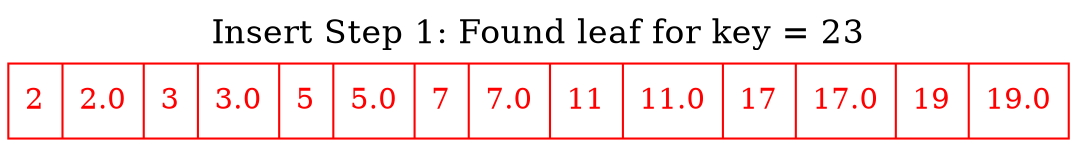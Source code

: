 digraph BPlusTree {
    node [shape=record];
    label = "Insert Step 1: Found leaf for key = 23";
    labelloc = "top";
    fontsize = 16;
    Leaf0 [label="<f0> 2 | 2.0 | <f1> 3 | 3.0 | <f2> 5 | 5.0 | <f3> 7 | 7.0 | <f4> 11 | 11.0 | <f5> 17 | 17.0 | <f6> 19 | 19.0", color=red, fontcolor=red];
}

